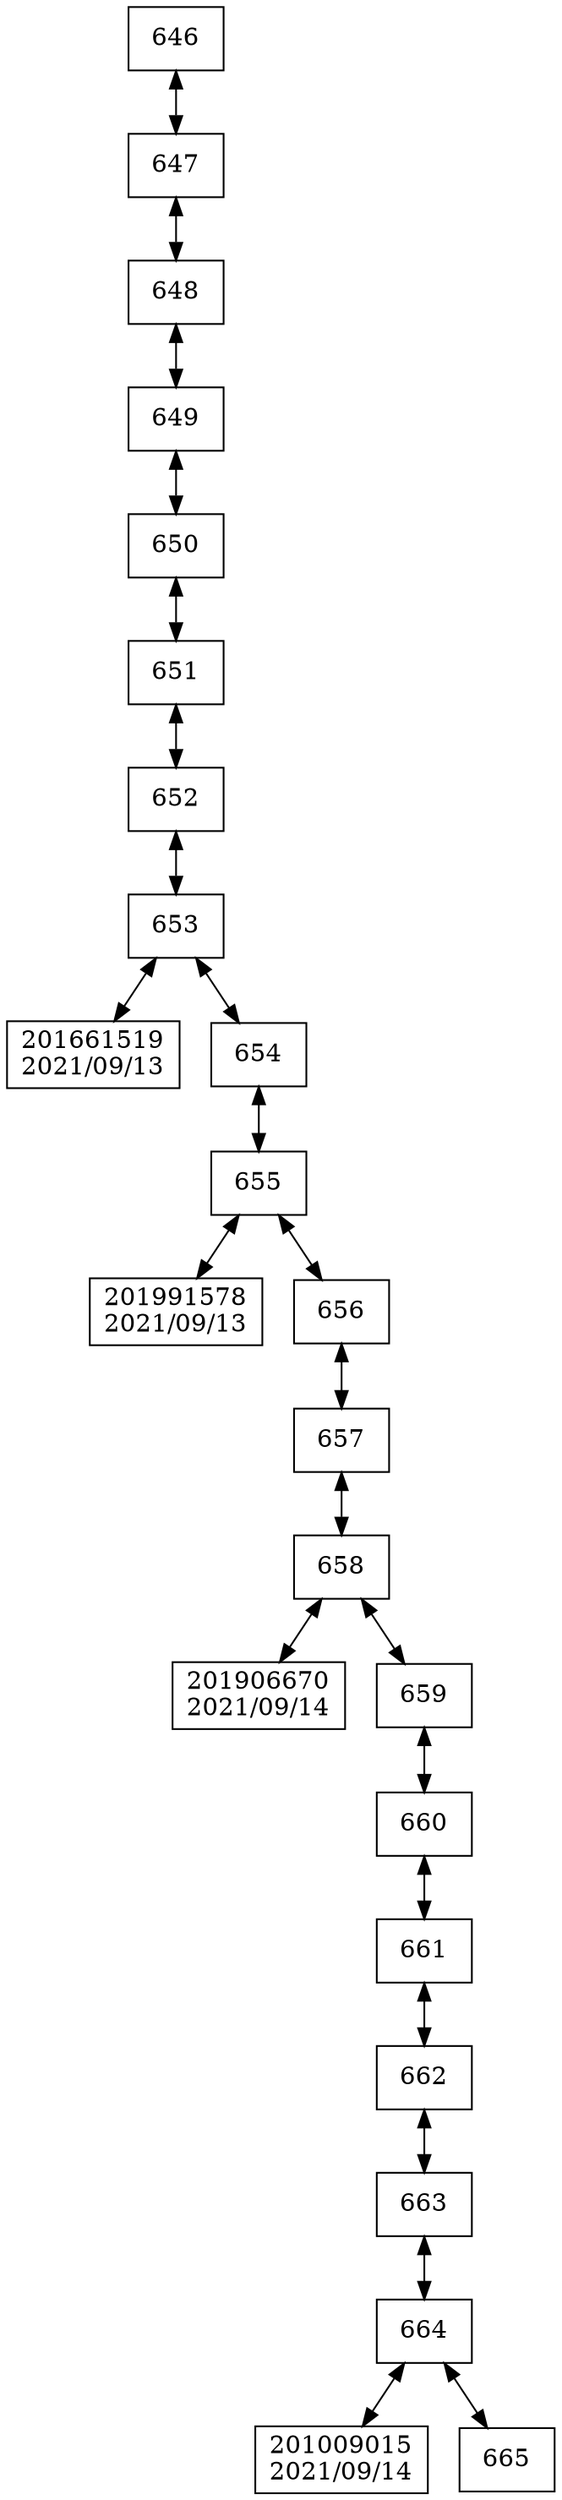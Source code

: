 digraph G{
 rankdir = TB; 
node [shape=box]; 
compound=true; 
"646"[label="646"];
"647"[label="647"];
"648"[label="648"];
"649"[label="649"];
"650"[label="650"];
"651"[label="651"];
"652"[label="652"];
"653"[label="653"];
"201661519"[label="201661519
2021/09/13"];
"654"[label="654"];
"655"[label="655"];
"201991578"[label="201991578
2021/09/13"];
"656"[label="656"];
"657"[label="657"];
"658"[label="658"];
"201906670"[label="201906670
2021/09/14"];
"659"[label="659"];
"660"[label="660"];
"661"[label="661"];
"662"[label="662"];
"663"[label="663"];
"664"[label="664"];
"201009015"[label="201009015
2021/09/14"];
"665"[label="665"];
"646" -> "647"[dir="both"];
"647" -> "648"[dir="both"];
"648" -> "649"[dir="both"];
"649" -> "650"[dir="both"];
"650" -> "651"[dir="both"];
"651" -> "652"[dir="both"];
"652" -> "653"[dir="both"];
"653" -> "201661519"[dir="both"];
"653" -> "654"[dir="both"];
"654" -> "655"[dir="both"];
"655" -> "201991578"[dir="both"];
"655" -> "656"[dir="both"];
"656" -> "657"[dir="both"];
"657" -> "658"[dir="both"];
"658" -> "201906670"[dir="both"];
"658" -> "659"[dir="both"];
"659" -> "660"[dir="both"];
"660" -> "661"[dir="both"];
"661" -> "662"[dir="both"];
"662" -> "663"[dir="both"];
"663" -> "664"[dir="both"];
"664" -> "201009015"[dir="both"];
"664" -> "665"[dir="both"];

}

